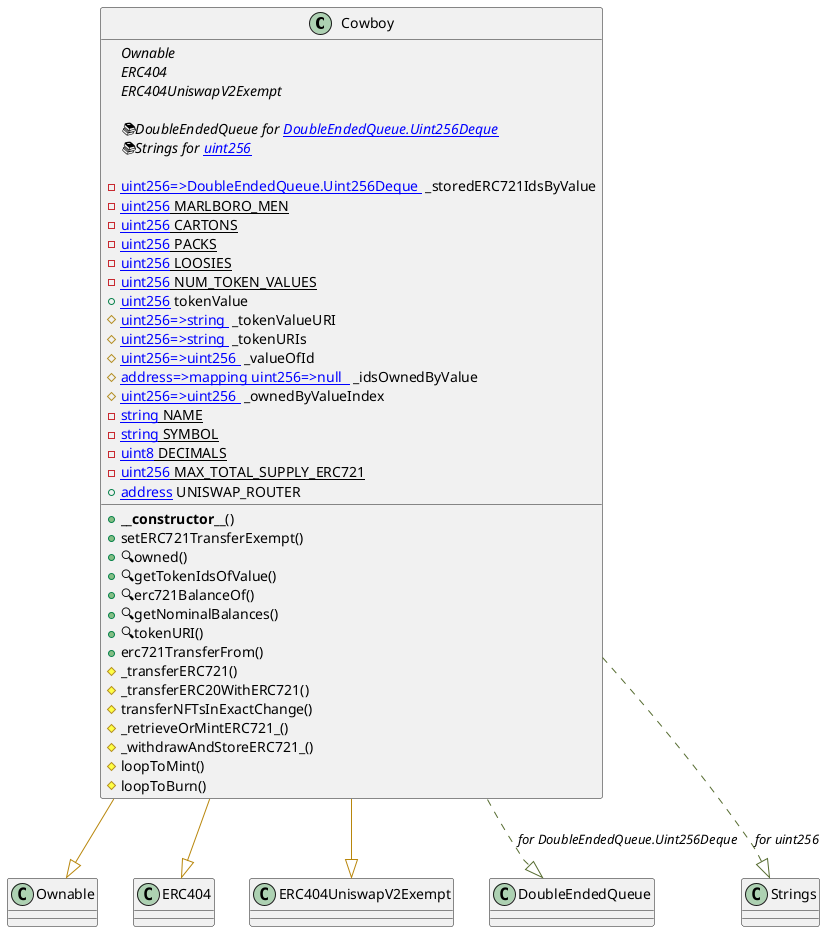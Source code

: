 @startuml
' -- generated by: https://marketplace.visualstudio.com/items?itemName=tintinweb.solidity-visual-auditor
'
' -- for auto-render install: https://marketplace.visualstudio.com/items?itemName=jebbs.plantuml
' -- options --



' -- classes --


class Cowboy {
    ' -- inheritance --
	{abstract}Ownable
	{abstract}ERC404
	{abstract}ERC404UniswapV2Exempt

    ' -- usingFor --
	{abstract}📚DoubleEndedQueue for [[DoubleEndedQueue.Uint256Deque]]
	{abstract}📚Strings for [[uint256]]

    ' -- vars --
	-[[mapping uint256=>DoubleEndedQueue.Uint256Deque ]] _storedERC721IdsByValue
	-{static}[[uint256]] MARLBORO_MEN
	-{static}[[uint256]] CARTONS
	-{static}[[uint256]] PACKS
	-{static}[[uint256]] LOOSIES
	-{static}[[uint256]] NUM_TOKEN_VALUES
	+[[uint256]] tokenValue
	#[[mapping uint256=>string ]] _tokenValueURI
	#[[mapping uint256=>string ]] _tokenURIs
	#[[mapping uint256=>uint256 ]] _valueOfId
	#[[mapping address=>mapping uint256=>null  ]] _idsOwnedByValue
	#[[mapping uint256=>uint256 ]] _ownedByValueIndex
	-{static}[[string]] NAME
	-{static}[[string]] SYMBOL
	-{static}[[uint8]] DECIMALS
	-{static}[[uint256]] MAX_TOTAL_SUPPLY_ERC721
	+[[address]] UNISWAP_ROUTER

    ' -- methods --
	+**__constructor__**()
	+setERC721TransferExempt()
	+🔍owned()
	+🔍getTokenIdsOfValue()
	+🔍erc721BalanceOf()
	+🔍getNominalBalances()
	+🔍tokenURI()
	+erc721TransferFrom()
	#_transferERC721()
	#_transferERC20WithERC721()
	#transferNFTsInExactChange()
	#_retrieveOrMintERC721_()
	#_withdrawAndStoreERC721_()
	#loopToMint()
	#loopToBurn()

}
' -- inheritance / usingFor --
Cowboy --[#DarkGoldenRod]|> Ownable
Cowboy --[#DarkGoldenRod]|> ERC404
Cowboy --[#DarkGoldenRod]|> ERC404UniswapV2Exempt
Cowboy ..[#DarkOliveGreen]|> DoubleEndedQueue : //for DoubleEndedQueue.Uint256Deque//
Cowboy ..[#DarkOliveGreen]|> Strings : //for uint256//

@enduml